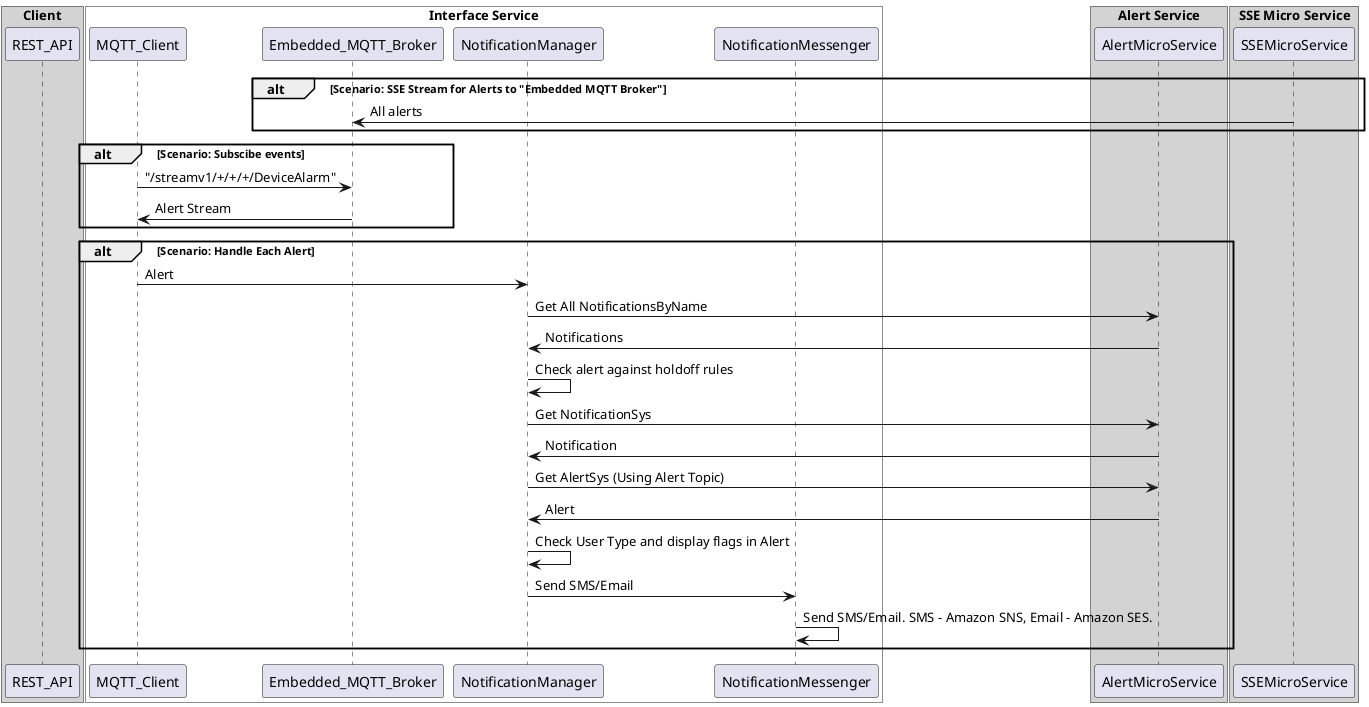 @startuml
    box  "Client" #LightGrey
    participant REST_API
    end box

    box "Interface Service" #white
       participant MQTT_Client
       participant  Embedded_MQTT_Broker
       participant  NotificationManager
       participant NotificationMessenger
    end box

    box "Alert Service" #LightGrey
       participant AlertMicroService
    end box

    box "SSE Micro Service" #LightGrey
       participant SSEMicroService
    end box

    alt Scenario: SSE Stream for Alerts to "Embedded MQTT Broker"
        SSEMicroService -> Embedded_MQTT_Broker: All alerts
    end

    alt Scenario: Subscibe events
       MQTT_Client -> Embedded_MQTT_Broker: "/streamv1/+/+/+/DeviceAlarm"
       Embedded_MQTT_Broker -> MQTT_Client: Alert Stream
    end

    alt Scenario: Handle Each Alert
       MQTT_Client -> NotificationManager: Alert
       NotificationManager -> AlertMicroService: Get All NotificationsByName
       AlertMicroService -> NotificationManager: Notifications
       NotificationManager -> NotificationManager: Check alert against holdoff rules
       NotificationManager -> AlertMicroService: Get NotificationSys
       AlertMicroService -> NotificationManager: Notification

       NotificationManager -> AlertMicroService: Get AlertSys (Using Alert Topic)
       AlertMicroService -> NotificationManager: Alert

       NotificationManager -> NotificationManager: Check User Type and display flags in Alert
       NotificationManager -> NotificationMessenger: Send SMS/Email
       NotificationMessenger -> NotificationMessenger: Send SMS/Email. SMS - Amazon SNS, Email - Amazon SES.
    end


@enduml